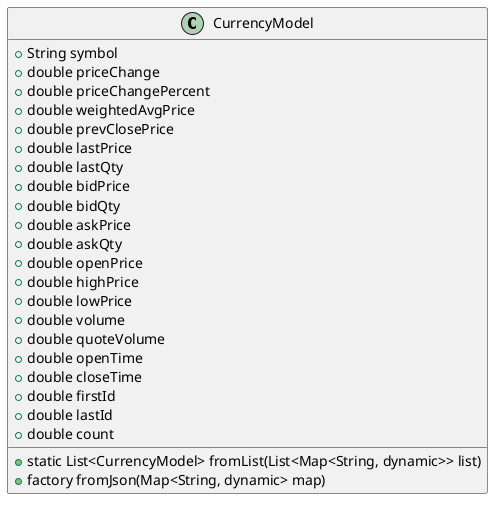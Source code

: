 @startuml CurrencyModel
class CurrencyModel {
  + String symbol
  + double priceChange
  + double priceChangePercent
  + double weightedAvgPrice
  + double prevClosePrice
  + double lastPrice
  + double lastQty
  + double bidPrice 
  + double bidQty
  + double askPrice
  + double askQty
  + double openPrice
  + double highPrice
  + double lowPrice
  + double volume
  + double quoteVolume
  + double openTime
  + double closeTime
  + double firstId
  + double lastId
  + double count
  
  + static List<CurrencyModel> fromList(List<Map<String, dynamic>> list)
  + factory fromJson(Map<String, dynamic> map)
}
@enduml
